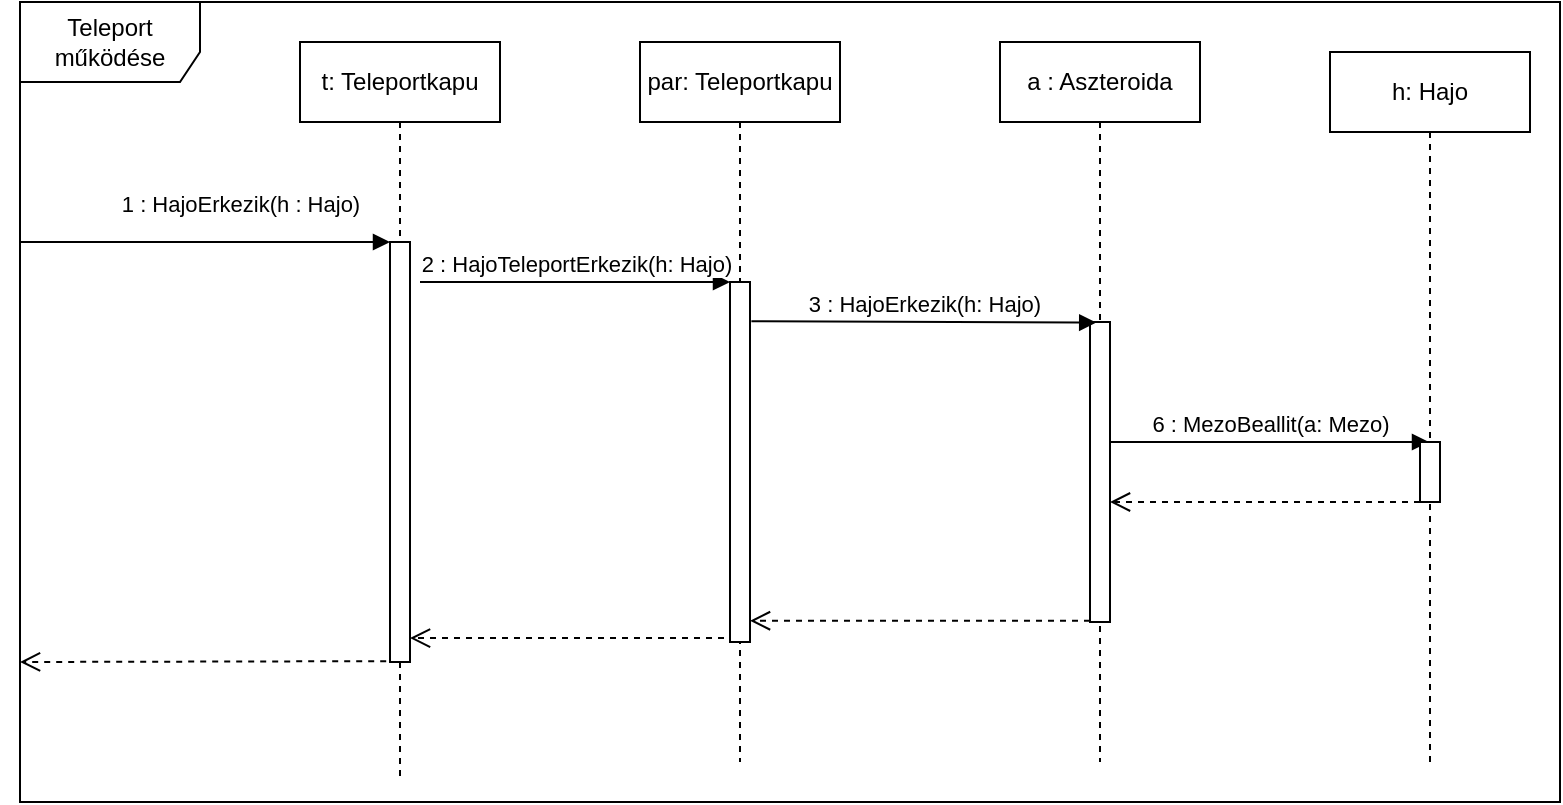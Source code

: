 <mxfile version="14.4.7" type="github">
  <diagram name="Page-1" id="13e1069c-82ec-6db2-03f1-153e76fe0fe0">
    <mxGraphModel dx="1422" dy="762" grid="1" gridSize="10" guides="1" tooltips="1" connect="1" arrows="1" fold="1" page="1" pageScale="1" pageWidth="1100" pageHeight="850" background="#ffffff" math="0" shadow="0">
      <root>
        <mxCell id="0" />
        <mxCell id="1" parent="0" />
        <mxCell id="FDuW5T6w23psz0ph_W9L-1" value="Teleport működése" style="shape=umlFrame;whiteSpace=wrap;html=1;width=90;height=40;" parent="1" vertex="1">
          <mxGeometry x="140" y="20" width="770" height="400" as="geometry" />
        </mxCell>
        <mxCell id="xq6RAXwcccBxe6sGR83r-1" value="h: Hajo" style="shape=umlLifeline;perimeter=lifelinePerimeter;whiteSpace=wrap;html=1;container=1;collapsible=0;recursiveResize=0;outlineConnect=0;" parent="1" vertex="1">
          <mxGeometry x="795" y="45" width="100" height="355" as="geometry" />
        </mxCell>
        <mxCell id="xq6RAXwcccBxe6sGR83r-2" value="t: Teleportkapu" style="shape=umlLifeline;perimeter=lifelinePerimeter;whiteSpace=wrap;html=1;container=1;collapsible=0;recursiveResize=0;outlineConnect=0;" parent="1" vertex="1">
          <mxGeometry x="280" y="40" width="100" height="370" as="geometry" />
        </mxCell>
        <mxCell id="xq6RAXwcccBxe6sGR83r-14" value="" style="html=1;points=[];perimeter=orthogonalPerimeter;" parent="xq6RAXwcccBxe6sGR83r-2" vertex="1">
          <mxGeometry x="45" y="100" width="10" height="210" as="geometry" />
        </mxCell>
        <mxCell id="xq6RAXwcccBxe6sGR83r-15" value="1 : HajoErkezik(h : Hajo)" style="html=1;verticalAlign=bottom;endArrow=block;entryX=0;entryY=0;" parent="1" target="xq6RAXwcccBxe6sGR83r-14" edge="1">
          <mxGeometry x="0.189" y="10" relative="1" as="geometry">
            <mxPoint x="140" y="140" as="sourcePoint" />
            <Array as="points">
              <mxPoint x="190" y="140" />
            </Array>
            <mxPoint as="offset" />
          </mxGeometry>
        </mxCell>
        <mxCell id="xq6RAXwcccBxe6sGR83r-17" value="par: Teleportkapu" style="shape=umlLifeline;perimeter=lifelinePerimeter;whiteSpace=wrap;html=1;container=1;collapsible=0;recursiveResize=0;outlineConnect=0;" parent="1" vertex="1">
          <mxGeometry x="450" y="40" width="100" height="360" as="geometry" />
        </mxCell>
        <mxCell id="xq6RAXwcccBxe6sGR83r-18" value="" style="html=1;points=[];perimeter=orthogonalPerimeter;" parent="xq6RAXwcccBxe6sGR83r-17" vertex="1">
          <mxGeometry x="45" y="120" width="10" height="180" as="geometry" />
        </mxCell>
        <mxCell id="xq6RAXwcccBxe6sGR83r-19" value="a : Aszteroida" style="shape=umlLifeline;perimeter=lifelinePerimeter;whiteSpace=wrap;html=1;container=1;collapsible=0;recursiveResize=0;outlineConnect=0;" parent="1" vertex="1">
          <mxGeometry x="630" y="40" width="100" height="360" as="geometry" />
        </mxCell>
        <mxCell id="xq6RAXwcccBxe6sGR83r-20" value="" style="html=1;points=[];perimeter=orthogonalPerimeter;" parent="xq6RAXwcccBxe6sGR83r-19" vertex="1">
          <mxGeometry x="45" y="140" width="10" height="150" as="geometry" />
        </mxCell>
        <mxCell id="xq6RAXwcccBxe6sGR83r-21" value="2 : HajoTeleportErkezik(h: Hajo)" style="html=1;verticalAlign=bottom;endArrow=block;" parent="1" target="xq6RAXwcccBxe6sGR83r-18" edge="1">
          <mxGeometry width="80" relative="1" as="geometry">
            <mxPoint x="340" y="160" as="sourcePoint" />
            <mxPoint x="470" y="203" as="targetPoint" />
            <Array as="points">
              <mxPoint x="410" y="160" />
            </Array>
          </mxGeometry>
        </mxCell>
        <mxCell id="xq6RAXwcccBxe6sGR83r-22" value="3 : HajoErkezik(h: Hajo)" style="html=1;verticalAlign=bottom;endArrow=block;entryX=0.31;entryY=0.002;entryDx=0;entryDy=0;entryPerimeter=0;exitX=1.069;exitY=0.109;exitDx=0;exitDy=0;exitPerimeter=0;" parent="1" source="xq6RAXwcccBxe6sGR83r-18" target="xq6RAXwcccBxe6sGR83r-20" edge="1">
          <mxGeometry width="80" relative="1" as="geometry">
            <mxPoint x="490" y="180" as="sourcePoint" />
            <mxPoint x="670" y="180" as="targetPoint" />
          </mxGeometry>
        </mxCell>
        <mxCell id="xq6RAXwcccBxe6sGR83r-26" value="" style="html=1;verticalAlign=bottom;endArrow=open;dashed=1;endSize=8;" parent="1" source="xq6RAXwcccBxe6sGR83r-12" target="xq6RAXwcccBxe6sGR83r-20" edge="1">
          <mxGeometry relative="1" as="geometry">
            <mxPoint x="260" y="290" as="sourcePoint" />
            <mxPoint x="180" y="290" as="targetPoint" />
            <Array as="points">
              <mxPoint x="750" y="270" />
            </Array>
          </mxGeometry>
        </mxCell>
        <mxCell id="xq6RAXwcccBxe6sGR83r-27" value="" style="html=1;verticalAlign=bottom;endArrow=open;dashed=1;endSize=8;entryX=1;entryY=0.941;entryDx=0;entryDy=0;entryPerimeter=0;" parent="1" source="xq6RAXwcccBxe6sGR83r-20" target="xq6RAXwcccBxe6sGR83r-18" edge="1">
          <mxGeometry relative="1" as="geometry">
            <mxPoint x="260" y="160" as="sourcePoint" />
            <mxPoint x="490" y="330" as="targetPoint" />
          </mxGeometry>
        </mxCell>
        <mxCell id="xq6RAXwcccBxe6sGR83r-28" value="" style="html=1;verticalAlign=bottom;endArrow=open;dashed=1;endSize=8;exitX=-0.3;exitY=0.989;exitDx=0;exitDy=0;exitPerimeter=0;" parent="1" source="xq6RAXwcccBxe6sGR83r-18" target="xq6RAXwcccBxe6sGR83r-14" edge="1">
          <mxGeometry relative="1" as="geometry">
            <mxPoint x="260" y="160" as="sourcePoint" />
            <mxPoint x="180" y="160" as="targetPoint" />
          </mxGeometry>
        </mxCell>
        <mxCell id="xq6RAXwcccBxe6sGR83r-29" value="" style="html=1;verticalAlign=bottom;endArrow=open;dashed=1;endSize=8;exitX=-0.19;exitY=0.998;exitDx=0;exitDy=0;exitPerimeter=0;" parent="1" source="xq6RAXwcccBxe6sGR83r-14" edge="1">
          <mxGeometry relative="1" as="geometry">
            <mxPoint x="240" y="220" as="sourcePoint" />
            <mxPoint x="140" y="350" as="targetPoint" />
          </mxGeometry>
        </mxCell>
        <mxCell id="xq6RAXwcccBxe6sGR83r-32" value="6 : MezoBeallit(a: Mezo)" style="html=1;verticalAlign=bottom;endArrow=block;" parent="1" source="xq6RAXwcccBxe6sGR83r-20" target="xq6RAXwcccBxe6sGR83r-1" edge="1">
          <mxGeometry width="80" relative="1" as="geometry">
            <mxPoint x="660" y="240" as="sourcePoint" />
            <mxPoint x="155" y="240" as="targetPoint" />
            <Array as="points">
              <mxPoint x="750" y="240" />
            </Array>
          </mxGeometry>
        </mxCell>
        <mxCell id="xq6RAXwcccBxe6sGR83r-12" value="" style="html=1;points=[];perimeter=orthogonalPerimeter;" parent="1" vertex="1">
          <mxGeometry x="840" y="240" width="10" height="30" as="geometry" />
        </mxCell>
      </root>
    </mxGraphModel>
  </diagram>
</mxfile>
